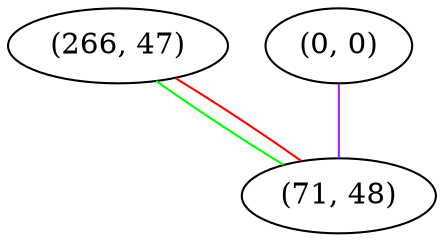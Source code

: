 graph "" {
"(266, 47)";
"(0, 0)";
"(71, 48)";
"(266, 47)" -- "(71, 48)"  [color=green, key=0, weight=2];
"(266, 47)" -- "(71, 48)"  [color=red, key=1, weight=1];
"(0, 0)" -- "(71, 48)"  [color=purple, key=0, weight=4];
}
